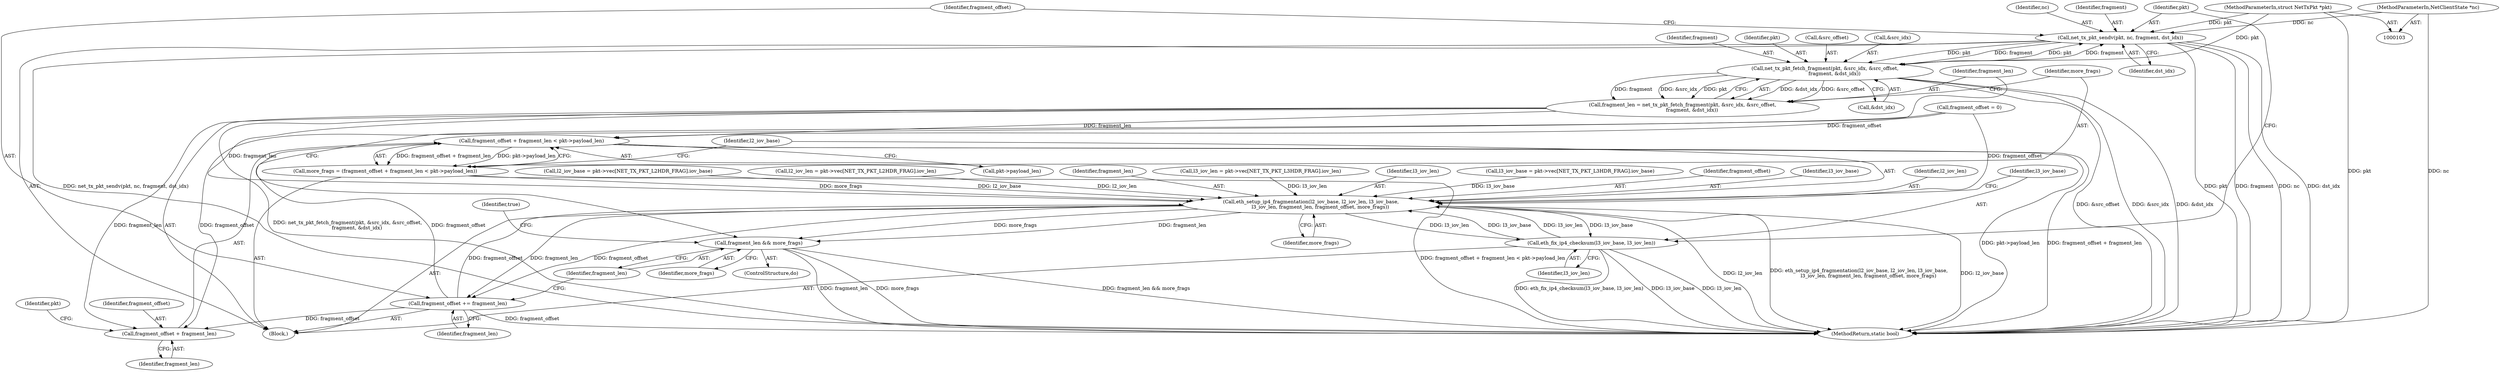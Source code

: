digraph "0_qemu_ead315e43ea0c2ca3491209c6c8db8ce3f2bbe05@API" {
"1000230" [label="(Call,net_tx_pkt_sendv(pkt, nc, fragment, dst_idx))"];
"1000201" [label="(Call,net_tx_pkt_fetch_fragment(pkt, &src_idx, &src_offset,\n            fragment, &dst_idx))"];
"1000230" [label="(Call,net_tx_pkt_sendv(pkt, nc, fragment, dst_idx))"];
"1000104" [label="(MethodParameterIn,struct NetTxPkt *pkt)"];
"1000105" [label="(MethodParameterIn,NetClientState *nc)"];
"1000199" [label="(Call,fragment_len = net_tx_pkt_fetch_fragment(pkt, &src_idx, &src_offset,\n            fragment, &dst_idx))"];
"1000212" [label="(Call,fragment_offset + fragment_len < pkt->payload_len)"];
"1000210" [label="(Call,more_frags = (fragment_offset + fragment_len < pkt->payload_len))"];
"1000219" [label="(Call,eth_setup_ip4_fragmentation(l2_iov_base, l2_iov_len, l3_iov_base,\n            l3_iov_len, fragment_len, fragment_offset, more_frags))"];
"1000227" [label="(Call,eth_fix_ip4_checksum(l3_iov_base, l3_iov_len))"];
"1000235" [label="(Call,fragment_offset += fragment_len)"];
"1000213" [label="(Call,fragment_offset + fragment_len)"];
"1000238" [label="(Call,fragment_len && more_frags)"];
"1000160" [label="(Call,l3_iov_len = pkt->vec[NET_TX_PKT_L3HDR_FRAG].iov_len)"];
"1000223" [label="(Identifier,l3_iov_len)"];
"1000208" [label="(Call,&dst_idx)"];
"1000104" [label="(MethodParameterIn,struct NetTxPkt *pkt)"];
"1000236" [label="(Identifier,fragment_offset)"];
"1000228" [label="(Identifier,l3_iov_base)"];
"1000151" [label="(Call,l3_iov_base = pkt->vec[NET_TX_PKT_L3HDR_FRAG].iov_base)"];
"1000230" [label="(Call,net_tx_pkt_sendv(pkt, nc, fragment, dst_idx))"];
"1000211" [label="(Identifier,more_frags)"];
"1000233" [label="(Identifier,fragment)"];
"1000216" [label="(Call,pkt->payload_len)"];
"1000225" [label="(Identifier,fragment_offset)"];
"1000239" [label="(Identifier,fragment_len)"];
"1000222" [label="(Identifier,l3_iov_base)"];
"1000231" [label="(Identifier,pkt)"];
"1000232" [label="(Identifier,nc)"];
"1000201" [label="(Call,net_tx_pkt_fetch_fragment(pkt, &src_idx, &src_offset,\n            fragment, &dst_idx))"];
"1000234" [label="(Identifier,dst_idx)"];
"1000130" [label="(Call,fragment_offset = 0)"];
"1000105" [label="(MethodParameterIn,NetClientState *nc)"];
"1000221" [label="(Identifier,l2_iov_len)"];
"1000202" [label="(Identifier,pkt)"];
"1000235" [label="(Call,fragment_offset += fragment_len)"];
"1000219" [label="(Call,eth_setup_ip4_fragmentation(l2_iov_base, l2_iov_len, l3_iov_base,\n            l3_iov_len, fragment_len, fragment_offset, more_frags))"];
"1000242" [label="(Identifier,true)"];
"1000220" [label="(Identifier,l2_iov_base)"];
"1000198" [label="(Block,)"];
"1000238" [label="(Call,fragment_len && more_frags)"];
"1000215" [label="(Identifier,fragment_len)"];
"1000199" [label="(Call,fragment_len = net_tx_pkt_fetch_fragment(pkt, &src_idx, &src_offset,\n            fragment, &dst_idx))"];
"1000205" [label="(Call,&src_offset)"];
"1000200" [label="(Identifier,fragment_len)"];
"1000214" [label="(Identifier,fragment_offset)"];
"1000212" [label="(Call,fragment_offset + fragment_len < pkt->payload_len)"];
"1000133" [label="(Call,l2_iov_base = pkt->vec[NET_TX_PKT_L2HDR_FRAG].iov_base)"];
"1000227" [label="(Call,eth_fix_ip4_checksum(l3_iov_base, l3_iov_len))"];
"1000197" [label="(ControlStructure,do)"];
"1000210" [label="(Call,more_frags = (fragment_offset + fragment_len < pkt->payload_len))"];
"1000237" [label="(Identifier,fragment_len)"];
"1000142" [label="(Call,l2_iov_len = pkt->vec[NET_TX_PKT_L2HDR_FRAG].iov_len)"];
"1000226" [label="(Identifier,more_frags)"];
"1000229" [label="(Identifier,l3_iov_len)"];
"1000213" [label="(Call,fragment_offset + fragment_len)"];
"1000217" [label="(Identifier,pkt)"];
"1000224" [label="(Identifier,fragment_len)"];
"1000203" [label="(Call,&src_idx)"];
"1000243" [label="(MethodReturn,static bool)"];
"1000240" [label="(Identifier,more_frags)"];
"1000207" [label="(Identifier,fragment)"];
"1000230" -> "1000198"  [label="AST: "];
"1000230" -> "1000234"  [label="CFG: "];
"1000231" -> "1000230"  [label="AST: "];
"1000232" -> "1000230"  [label="AST: "];
"1000233" -> "1000230"  [label="AST: "];
"1000234" -> "1000230"  [label="AST: "];
"1000236" -> "1000230"  [label="CFG: "];
"1000230" -> "1000243"  [label="DDG: pkt"];
"1000230" -> "1000243"  [label="DDG: fragment"];
"1000230" -> "1000243"  [label="DDG: nc"];
"1000230" -> "1000243"  [label="DDG: dst_idx"];
"1000230" -> "1000243"  [label="DDG: net_tx_pkt_sendv(pkt, nc, fragment, dst_idx)"];
"1000230" -> "1000201"  [label="DDG: pkt"];
"1000230" -> "1000201"  [label="DDG: fragment"];
"1000201" -> "1000230"  [label="DDG: pkt"];
"1000201" -> "1000230"  [label="DDG: fragment"];
"1000104" -> "1000230"  [label="DDG: pkt"];
"1000105" -> "1000230"  [label="DDG: nc"];
"1000201" -> "1000199"  [label="AST: "];
"1000201" -> "1000208"  [label="CFG: "];
"1000202" -> "1000201"  [label="AST: "];
"1000203" -> "1000201"  [label="AST: "];
"1000205" -> "1000201"  [label="AST: "];
"1000207" -> "1000201"  [label="AST: "];
"1000208" -> "1000201"  [label="AST: "];
"1000199" -> "1000201"  [label="CFG: "];
"1000201" -> "1000243"  [label="DDG: &src_offset"];
"1000201" -> "1000243"  [label="DDG: &src_idx"];
"1000201" -> "1000243"  [label="DDG: &dst_idx"];
"1000201" -> "1000199"  [label="DDG: &dst_idx"];
"1000201" -> "1000199"  [label="DDG: &src_offset"];
"1000201" -> "1000199"  [label="DDG: fragment"];
"1000201" -> "1000199"  [label="DDG: &src_idx"];
"1000201" -> "1000199"  [label="DDG: pkt"];
"1000104" -> "1000201"  [label="DDG: pkt"];
"1000104" -> "1000103"  [label="AST: "];
"1000104" -> "1000243"  [label="DDG: pkt"];
"1000105" -> "1000103"  [label="AST: "];
"1000105" -> "1000243"  [label="DDG: nc"];
"1000199" -> "1000198"  [label="AST: "];
"1000200" -> "1000199"  [label="AST: "];
"1000211" -> "1000199"  [label="CFG: "];
"1000199" -> "1000243"  [label="DDG: net_tx_pkt_fetch_fragment(pkt, &src_idx, &src_offset,\n            fragment, &dst_idx)"];
"1000199" -> "1000212"  [label="DDG: fragment_len"];
"1000199" -> "1000213"  [label="DDG: fragment_len"];
"1000199" -> "1000219"  [label="DDG: fragment_len"];
"1000212" -> "1000210"  [label="AST: "];
"1000212" -> "1000216"  [label="CFG: "];
"1000213" -> "1000212"  [label="AST: "];
"1000216" -> "1000212"  [label="AST: "];
"1000210" -> "1000212"  [label="CFG: "];
"1000212" -> "1000243"  [label="DDG: pkt->payload_len"];
"1000212" -> "1000243"  [label="DDG: fragment_offset + fragment_len"];
"1000212" -> "1000210"  [label="DDG: fragment_offset + fragment_len"];
"1000212" -> "1000210"  [label="DDG: pkt->payload_len"];
"1000235" -> "1000212"  [label="DDG: fragment_offset"];
"1000130" -> "1000212"  [label="DDG: fragment_offset"];
"1000210" -> "1000198"  [label="AST: "];
"1000211" -> "1000210"  [label="AST: "];
"1000220" -> "1000210"  [label="CFG: "];
"1000210" -> "1000243"  [label="DDG: fragment_offset + fragment_len < pkt->payload_len"];
"1000210" -> "1000219"  [label="DDG: more_frags"];
"1000219" -> "1000198"  [label="AST: "];
"1000219" -> "1000226"  [label="CFG: "];
"1000220" -> "1000219"  [label="AST: "];
"1000221" -> "1000219"  [label="AST: "];
"1000222" -> "1000219"  [label="AST: "];
"1000223" -> "1000219"  [label="AST: "];
"1000224" -> "1000219"  [label="AST: "];
"1000225" -> "1000219"  [label="AST: "];
"1000226" -> "1000219"  [label="AST: "];
"1000228" -> "1000219"  [label="CFG: "];
"1000219" -> "1000243"  [label="DDG: l2_iov_len"];
"1000219" -> "1000243"  [label="DDG: eth_setup_ip4_fragmentation(l2_iov_base, l2_iov_len, l3_iov_base,\n            l3_iov_len, fragment_len, fragment_offset, more_frags)"];
"1000219" -> "1000243"  [label="DDG: l2_iov_base"];
"1000133" -> "1000219"  [label="DDG: l2_iov_base"];
"1000142" -> "1000219"  [label="DDG: l2_iov_len"];
"1000227" -> "1000219"  [label="DDG: l3_iov_base"];
"1000227" -> "1000219"  [label="DDG: l3_iov_len"];
"1000151" -> "1000219"  [label="DDG: l3_iov_base"];
"1000160" -> "1000219"  [label="DDG: l3_iov_len"];
"1000235" -> "1000219"  [label="DDG: fragment_offset"];
"1000130" -> "1000219"  [label="DDG: fragment_offset"];
"1000219" -> "1000227"  [label="DDG: l3_iov_base"];
"1000219" -> "1000227"  [label="DDG: l3_iov_len"];
"1000219" -> "1000235"  [label="DDG: fragment_len"];
"1000219" -> "1000235"  [label="DDG: fragment_offset"];
"1000219" -> "1000238"  [label="DDG: fragment_len"];
"1000219" -> "1000238"  [label="DDG: more_frags"];
"1000227" -> "1000198"  [label="AST: "];
"1000227" -> "1000229"  [label="CFG: "];
"1000228" -> "1000227"  [label="AST: "];
"1000229" -> "1000227"  [label="AST: "];
"1000231" -> "1000227"  [label="CFG: "];
"1000227" -> "1000243"  [label="DDG: eth_fix_ip4_checksum(l3_iov_base, l3_iov_len)"];
"1000227" -> "1000243"  [label="DDG: l3_iov_base"];
"1000227" -> "1000243"  [label="DDG: l3_iov_len"];
"1000235" -> "1000198"  [label="AST: "];
"1000235" -> "1000237"  [label="CFG: "];
"1000236" -> "1000235"  [label="AST: "];
"1000237" -> "1000235"  [label="AST: "];
"1000239" -> "1000235"  [label="CFG: "];
"1000235" -> "1000243"  [label="DDG: fragment_offset"];
"1000235" -> "1000213"  [label="DDG: fragment_offset"];
"1000213" -> "1000215"  [label="CFG: "];
"1000214" -> "1000213"  [label="AST: "];
"1000215" -> "1000213"  [label="AST: "];
"1000217" -> "1000213"  [label="CFG: "];
"1000130" -> "1000213"  [label="DDG: fragment_offset"];
"1000238" -> "1000197"  [label="AST: "];
"1000238" -> "1000239"  [label="CFG: "];
"1000238" -> "1000240"  [label="CFG: "];
"1000239" -> "1000238"  [label="AST: "];
"1000240" -> "1000238"  [label="AST: "];
"1000200" -> "1000238"  [label="CFG: "];
"1000242" -> "1000238"  [label="CFG: "];
"1000238" -> "1000243"  [label="DDG: fragment_len"];
"1000238" -> "1000243"  [label="DDG: more_frags"];
"1000238" -> "1000243"  [label="DDG: fragment_len && more_frags"];
}
